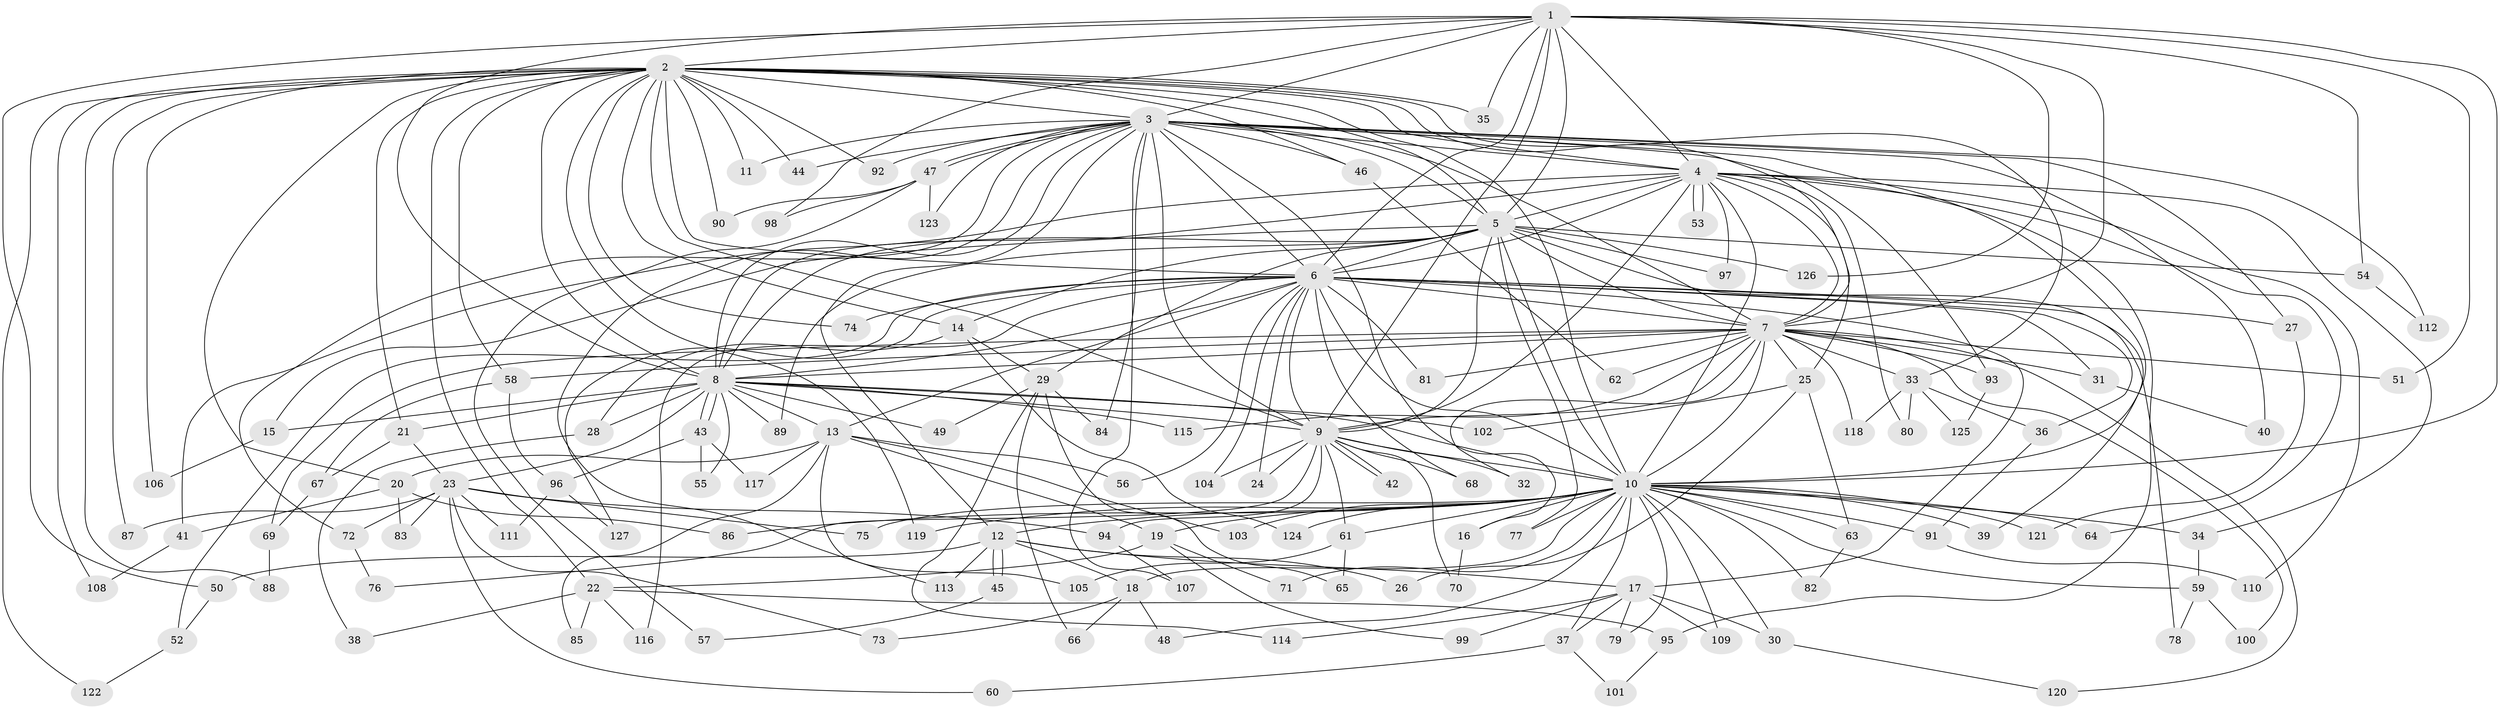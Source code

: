 // Generated by graph-tools (version 1.1) at 2025/01/03/09/25 03:01:22]
// undirected, 127 vertices, 279 edges
graph export_dot {
graph [start="1"]
  node [color=gray90,style=filled];
  1;
  2;
  3;
  4;
  5;
  6;
  7;
  8;
  9;
  10;
  11;
  12;
  13;
  14;
  15;
  16;
  17;
  18;
  19;
  20;
  21;
  22;
  23;
  24;
  25;
  26;
  27;
  28;
  29;
  30;
  31;
  32;
  33;
  34;
  35;
  36;
  37;
  38;
  39;
  40;
  41;
  42;
  43;
  44;
  45;
  46;
  47;
  48;
  49;
  50;
  51;
  52;
  53;
  54;
  55;
  56;
  57;
  58;
  59;
  60;
  61;
  62;
  63;
  64;
  65;
  66;
  67;
  68;
  69;
  70;
  71;
  72;
  73;
  74;
  75;
  76;
  77;
  78;
  79;
  80;
  81;
  82;
  83;
  84;
  85;
  86;
  87;
  88;
  89;
  90;
  91;
  92;
  93;
  94;
  95;
  96;
  97;
  98;
  99;
  100;
  101;
  102;
  103;
  104;
  105;
  106;
  107;
  108;
  109;
  110;
  111;
  112;
  113;
  114;
  115;
  116;
  117;
  118;
  119;
  120;
  121;
  122;
  123;
  124;
  125;
  126;
  127;
  1 -- 2;
  1 -- 3;
  1 -- 4;
  1 -- 5;
  1 -- 6;
  1 -- 7;
  1 -- 8;
  1 -- 9;
  1 -- 10;
  1 -- 35;
  1 -- 50;
  1 -- 51;
  1 -- 54;
  1 -- 98;
  1 -- 126;
  2 -- 3;
  2 -- 4;
  2 -- 5;
  2 -- 6;
  2 -- 7;
  2 -- 8;
  2 -- 9;
  2 -- 10;
  2 -- 11;
  2 -- 14;
  2 -- 20;
  2 -- 21;
  2 -- 22;
  2 -- 33;
  2 -- 35;
  2 -- 44;
  2 -- 46;
  2 -- 58;
  2 -- 74;
  2 -- 87;
  2 -- 88;
  2 -- 90;
  2 -- 92;
  2 -- 106;
  2 -- 108;
  2 -- 119;
  2 -- 122;
  3 -- 4;
  3 -- 5;
  3 -- 6;
  3 -- 7;
  3 -- 8;
  3 -- 9;
  3 -- 10;
  3 -- 11;
  3 -- 12;
  3 -- 16;
  3 -- 27;
  3 -- 40;
  3 -- 44;
  3 -- 46;
  3 -- 47;
  3 -- 47;
  3 -- 72;
  3 -- 84;
  3 -- 92;
  3 -- 93;
  3 -- 107;
  3 -- 112;
  3 -- 113;
  3 -- 123;
  4 -- 5;
  4 -- 6;
  4 -- 7;
  4 -- 8;
  4 -- 9;
  4 -- 10;
  4 -- 25;
  4 -- 34;
  4 -- 41;
  4 -- 53;
  4 -- 53;
  4 -- 64;
  4 -- 80;
  4 -- 95;
  4 -- 97;
  4 -- 110;
  5 -- 6;
  5 -- 7;
  5 -- 8;
  5 -- 9;
  5 -- 10;
  5 -- 14;
  5 -- 15;
  5 -- 29;
  5 -- 39;
  5 -- 54;
  5 -- 77;
  5 -- 89;
  5 -- 97;
  5 -- 126;
  6 -- 7;
  6 -- 8;
  6 -- 9;
  6 -- 10;
  6 -- 13;
  6 -- 17;
  6 -- 24;
  6 -- 27;
  6 -- 31;
  6 -- 36;
  6 -- 52;
  6 -- 56;
  6 -- 68;
  6 -- 74;
  6 -- 78;
  6 -- 81;
  6 -- 104;
  6 -- 116;
  6 -- 127;
  7 -- 8;
  7 -- 9;
  7 -- 10;
  7 -- 25;
  7 -- 31;
  7 -- 32;
  7 -- 33;
  7 -- 51;
  7 -- 58;
  7 -- 62;
  7 -- 69;
  7 -- 81;
  7 -- 93;
  7 -- 100;
  7 -- 115;
  7 -- 118;
  7 -- 120;
  8 -- 9;
  8 -- 10;
  8 -- 13;
  8 -- 15;
  8 -- 21;
  8 -- 23;
  8 -- 28;
  8 -- 43;
  8 -- 43;
  8 -- 49;
  8 -- 55;
  8 -- 89;
  8 -- 102;
  8 -- 115;
  9 -- 10;
  9 -- 24;
  9 -- 32;
  9 -- 42;
  9 -- 42;
  9 -- 61;
  9 -- 68;
  9 -- 70;
  9 -- 76;
  9 -- 94;
  9 -- 104;
  10 -- 12;
  10 -- 16;
  10 -- 18;
  10 -- 19;
  10 -- 30;
  10 -- 34;
  10 -- 37;
  10 -- 39;
  10 -- 48;
  10 -- 59;
  10 -- 61;
  10 -- 63;
  10 -- 64;
  10 -- 71;
  10 -- 75;
  10 -- 77;
  10 -- 79;
  10 -- 82;
  10 -- 86;
  10 -- 91;
  10 -- 103;
  10 -- 109;
  10 -- 119;
  10 -- 121;
  10 -- 124;
  12 -- 17;
  12 -- 18;
  12 -- 26;
  12 -- 45;
  12 -- 45;
  12 -- 50;
  12 -- 113;
  13 -- 19;
  13 -- 20;
  13 -- 56;
  13 -- 85;
  13 -- 103;
  13 -- 105;
  13 -- 117;
  14 -- 28;
  14 -- 29;
  14 -- 124;
  15 -- 106;
  16 -- 70;
  17 -- 30;
  17 -- 37;
  17 -- 79;
  17 -- 99;
  17 -- 109;
  17 -- 114;
  18 -- 48;
  18 -- 66;
  18 -- 73;
  19 -- 22;
  19 -- 71;
  19 -- 99;
  20 -- 41;
  20 -- 83;
  20 -- 86;
  21 -- 23;
  21 -- 67;
  22 -- 38;
  22 -- 85;
  22 -- 95;
  22 -- 116;
  23 -- 60;
  23 -- 72;
  23 -- 73;
  23 -- 75;
  23 -- 83;
  23 -- 87;
  23 -- 94;
  23 -- 111;
  25 -- 26;
  25 -- 63;
  25 -- 102;
  27 -- 121;
  28 -- 38;
  29 -- 49;
  29 -- 65;
  29 -- 66;
  29 -- 84;
  29 -- 114;
  30 -- 120;
  31 -- 40;
  33 -- 36;
  33 -- 80;
  33 -- 118;
  33 -- 125;
  34 -- 59;
  36 -- 91;
  37 -- 60;
  37 -- 101;
  41 -- 108;
  43 -- 55;
  43 -- 96;
  43 -- 117;
  45 -- 57;
  46 -- 62;
  47 -- 57;
  47 -- 90;
  47 -- 98;
  47 -- 123;
  50 -- 52;
  52 -- 122;
  54 -- 112;
  58 -- 67;
  58 -- 96;
  59 -- 78;
  59 -- 100;
  61 -- 65;
  61 -- 105;
  63 -- 82;
  67 -- 69;
  69 -- 88;
  72 -- 76;
  91 -- 110;
  93 -- 125;
  94 -- 107;
  95 -- 101;
  96 -- 111;
  96 -- 127;
}
